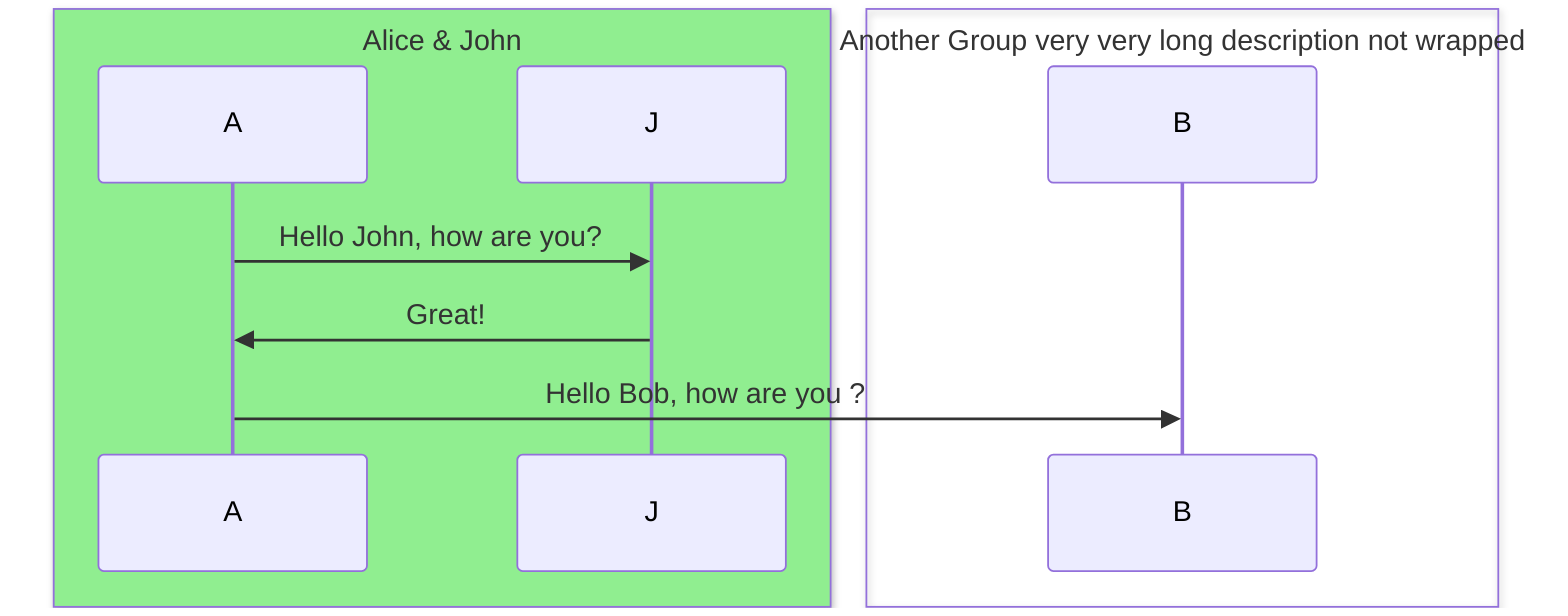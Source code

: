 sequenceDiagram
        box lightgreen Alice & John
        participant A
        participant J
        end
        box Another Group very very long description not wrapped
        participant B
        end
        A->>J: Hello John, how are you?
        J->>A: Great!
        A->>B: Hello Bob, how are you ?